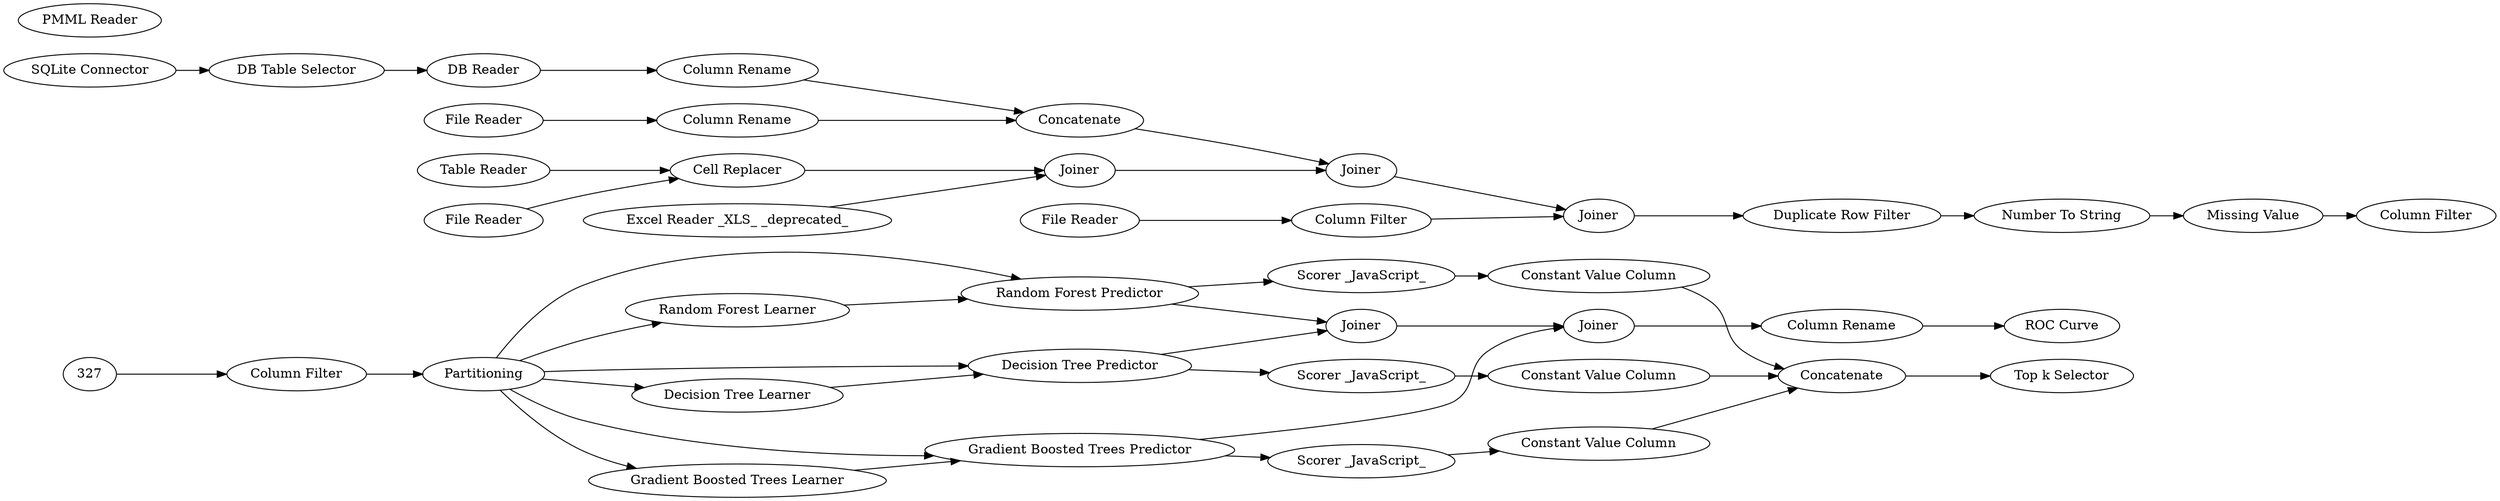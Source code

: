 digraph {
	307 [label=Partitioning]
	308 [label="Decision Tree Learner"]
	309 [label="Decision Tree Predictor"]
	310 [label="Random Forest Learner"]
	311 [label="Random Forest Predictor"]
	312 [label="Scorer _JavaScript_"]
	313 [label="Scorer _JavaScript_"]
	321 [label="ROC Curve"]
	322 [label="Column Rename"]
	3 [label="Column Filter"]
	129 [label="Cell Replacer"]
	143 [label=Concatenate]
	144 [label=Joiner]
	145 [label=Joiner]
	146 [label=Joiner]
	150 [label="Column Rename"]
	152 [label="Column Filter"]
	156 [label="Column Rename"]
	233 [label="File Reader"]
	234 [label="Table Reader"]
	235 [label="File Reader"]
	237 [label="File Reader"]
	240 [label="Missing Value"]
	242 [label="PMML Reader"]
	243 [label="Excel Reader _XLS_ _deprecated_"]
	246 [label="SQLite Connector"]
	247 [label="DB Reader"]
	248 [label="DB Table Selector"]
	249 [label="Duplicate Row Filter"]
	250 [label="Number To String"]
	328 [label="Column Filter"]
	336 [label="Scorer _JavaScript_"]
	339 [label="Gradient Boosted Trees Learner"]
	340 [label="Gradient Boosted Trees Predictor"]
	341 [label=Joiner]
	342 [label=Joiner]
	343 [label="Constant Value Column"]
	344 [label="Constant Value Column"]
	345 [label="Constant Value Column"]
	346 [label=Concatenate]
	347 [label="Top k Selector"]
	129 -> 144
	143 -> 145
	144 -> 145
	145 -> 146
	146 -> 249
	150 -> 143
	152 -> 146
	156 -> 143
	233 -> 152
	234 -> 129
	235 -> 129
	237 -> 156
	240 -> 3
	243 -> 144
	246 -> 248
	247 -> 150
	248 -> 247
	249 -> 250
	250 -> 240
	307 -> 311
	307 -> 310
	307 -> 309
	307 -> 308
	307 -> 339
	307 -> 340
	308 -> 309
	309 -> 312
	309 -> 341
	310 -> 311
	311 -> 313
	311 -> 341
	312 -> 343
	313 -> 344
	322 -> 321
	327 -> 328
	328 -> 307
	336 -> 345
	339 -> 340
	340 -> 342
	340 -> 336
	341 -> 342
	342 -> 322
	343 -> 346
	344 -> 346
	345 -> 346
	346 -> 347
	rankdir=LR
}
